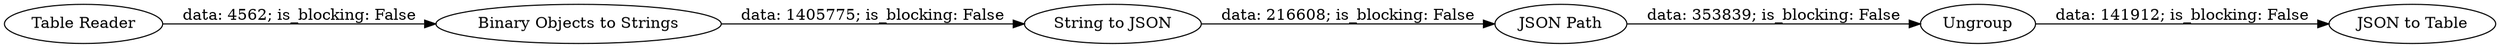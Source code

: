 digraph {
	"8564285455520243908_26" [label="Table Reader"]
	"8564285455520243908_8" [label="String to JSON"]
	"8564285455520243908_13" [label="JSON to Table"]
	"8564285455520243908_12" [label=Ungroup]
	"8564285455520243908_4" [label="Binary Objects to Strings"]
	"8564285455520243908_11" [label="JSON Path"]
	"8564285455520243908_4" -> "8564285455520243908_8" [label="data: 1405775; is_blocking: False"]
	"8564285455520243908_8" -> "8564285455520243908_11" [label="data: 216608; is_blocking: False"]
	"8564285455520243908_26" -> "8564285455520243908_4" [label="data: 4562; is_blocking: False"]
	"8564285455520243908_11" -> "8564285455520243908_12" [label="data: 353839; is_blocking: False"]
	"8564285455520243908_12" -> "8564285455520243908_13" [label="data: 141912; is_blocking: False"]
	rankdir=LR
}
